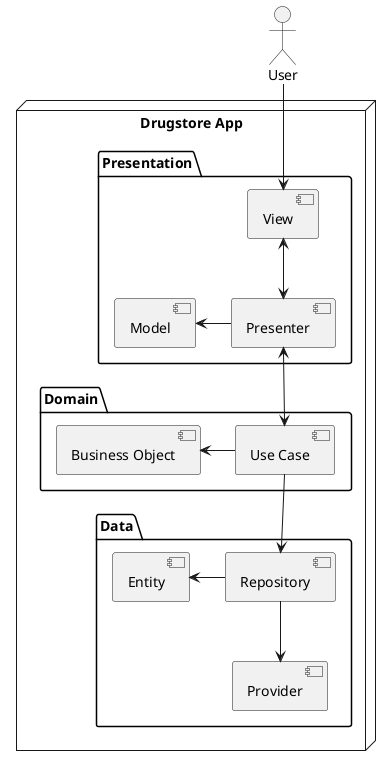@startuml class-diagram
skinparam monochrome true

actor "User" as user

node "Drugstore App" {
    package Presentation {
      component View
      component Presenter
      component Model
      View <-down-> Presenter
      Presenter -left-> Model
    }

    package Domain {
      component "Use Case" as uc
      component "Business Object" as bo
      uc -left-> bo
    }

    package Data {
      component Repository
      component Provider
      component Entity
      Repository -left-> Entity
      Repository -down-> Provider
    }
}

user -down-> View
Presenter <-down-> uc
uc -down-> Repository

@enduml